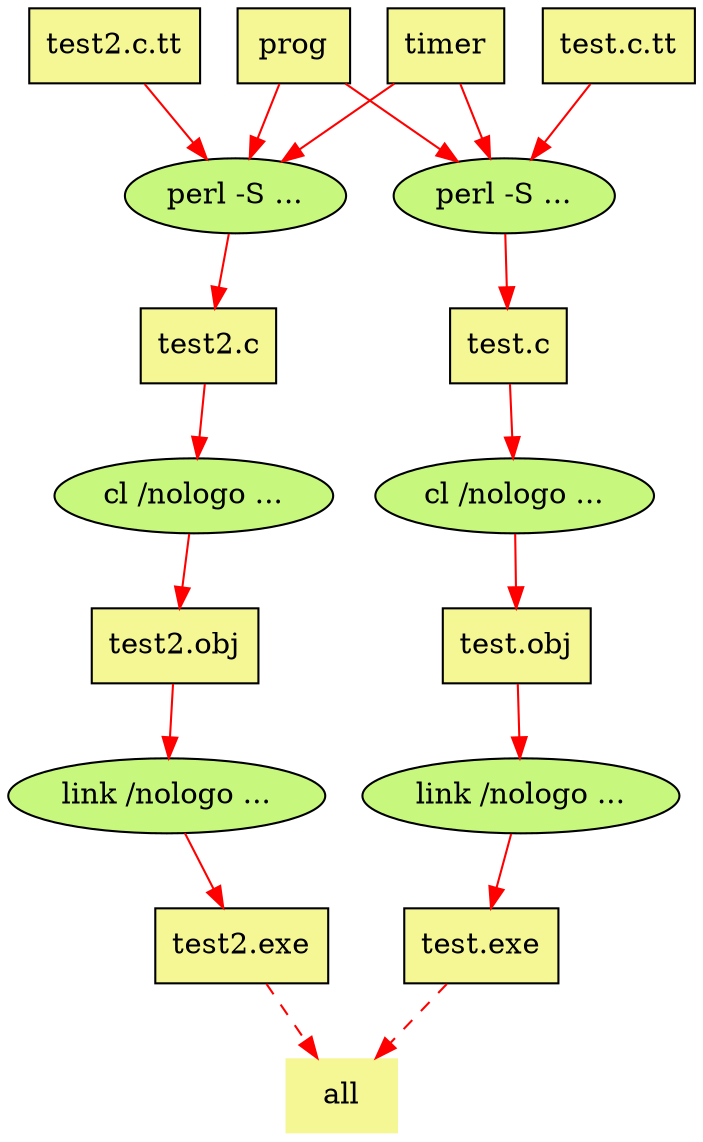 digraph test {
	graph [ratio=auto];
	node [label="\N", fillcolor="#f5f694", shape=box, style=filled];
	edge [color=red];
	all [label=all, shape=plaintext];
	node1 [label="test2.exe"];
	node2 [label="link /nologo ...", fillcolor="#c7f77c", shape=ellipse];
	node3 [label="test2.obj"];
	node4 [label="cl /nologo ...", fillcolor="#c7f77c", shape=ellipse];
	node5 [label="test2.c"];
	node6 [label="perl -S ...", fillcolor="#c7f77c", shape=ellipse];
	node7 [label="test2.c.tt"];
	prog [label=prog];
	timer [label=timer];
	node8 [label="test.exe"];
	node9 [label="link /nologo ...", fillcolor="#c7f77c", shape=ellipse];
	node10 [label="test.obj"];
	node11 [label="cl /nologo ...", fillcolor="#c7f77c", shape=ellipse];
	node12 [label="test.c"];
	node13 [label="perl -S ...", fillcolor="#c7f77c", shape=ellipse];
	node14 [label="test.c.tt"];
	node2 -> node1;
	node4 -> node3;
	node6 -> node5;
	node9 -> node8;
	node11 -> node10;
	node13 -> node12;
	prog -> node6;
	prog -> node13;
	node12 -> node11;
	node14 -> node13;
	node8 -> all [style=dashed];
	node10 -> node9;
	node5 -> node4;
	node7 -> node6;
	node1 -> all [style=dashed];
	node3 -> node2;
	timer -> node6;
	timer -> node13;
}
